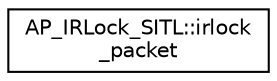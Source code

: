 digraph "Graphical Class Hierarchy"
{
 // INTERACTIVE_SVG=YES
  edge [fontname="Helvetica",fontsize="10",labelfontname="Helvetica",labelfontsize="10"];
  node [fontname="Helvetica",fontsize="10",shape=record];
  rankdir="LR";
  Node1 [label="AP_IRLock_SITL::irlock\l_packet",height=0.2,width=0.4,color="black", fillcolor="white", style="filled",URL="$structAP__IRLock__SITL_1_1irlock__packet.html"];
}
